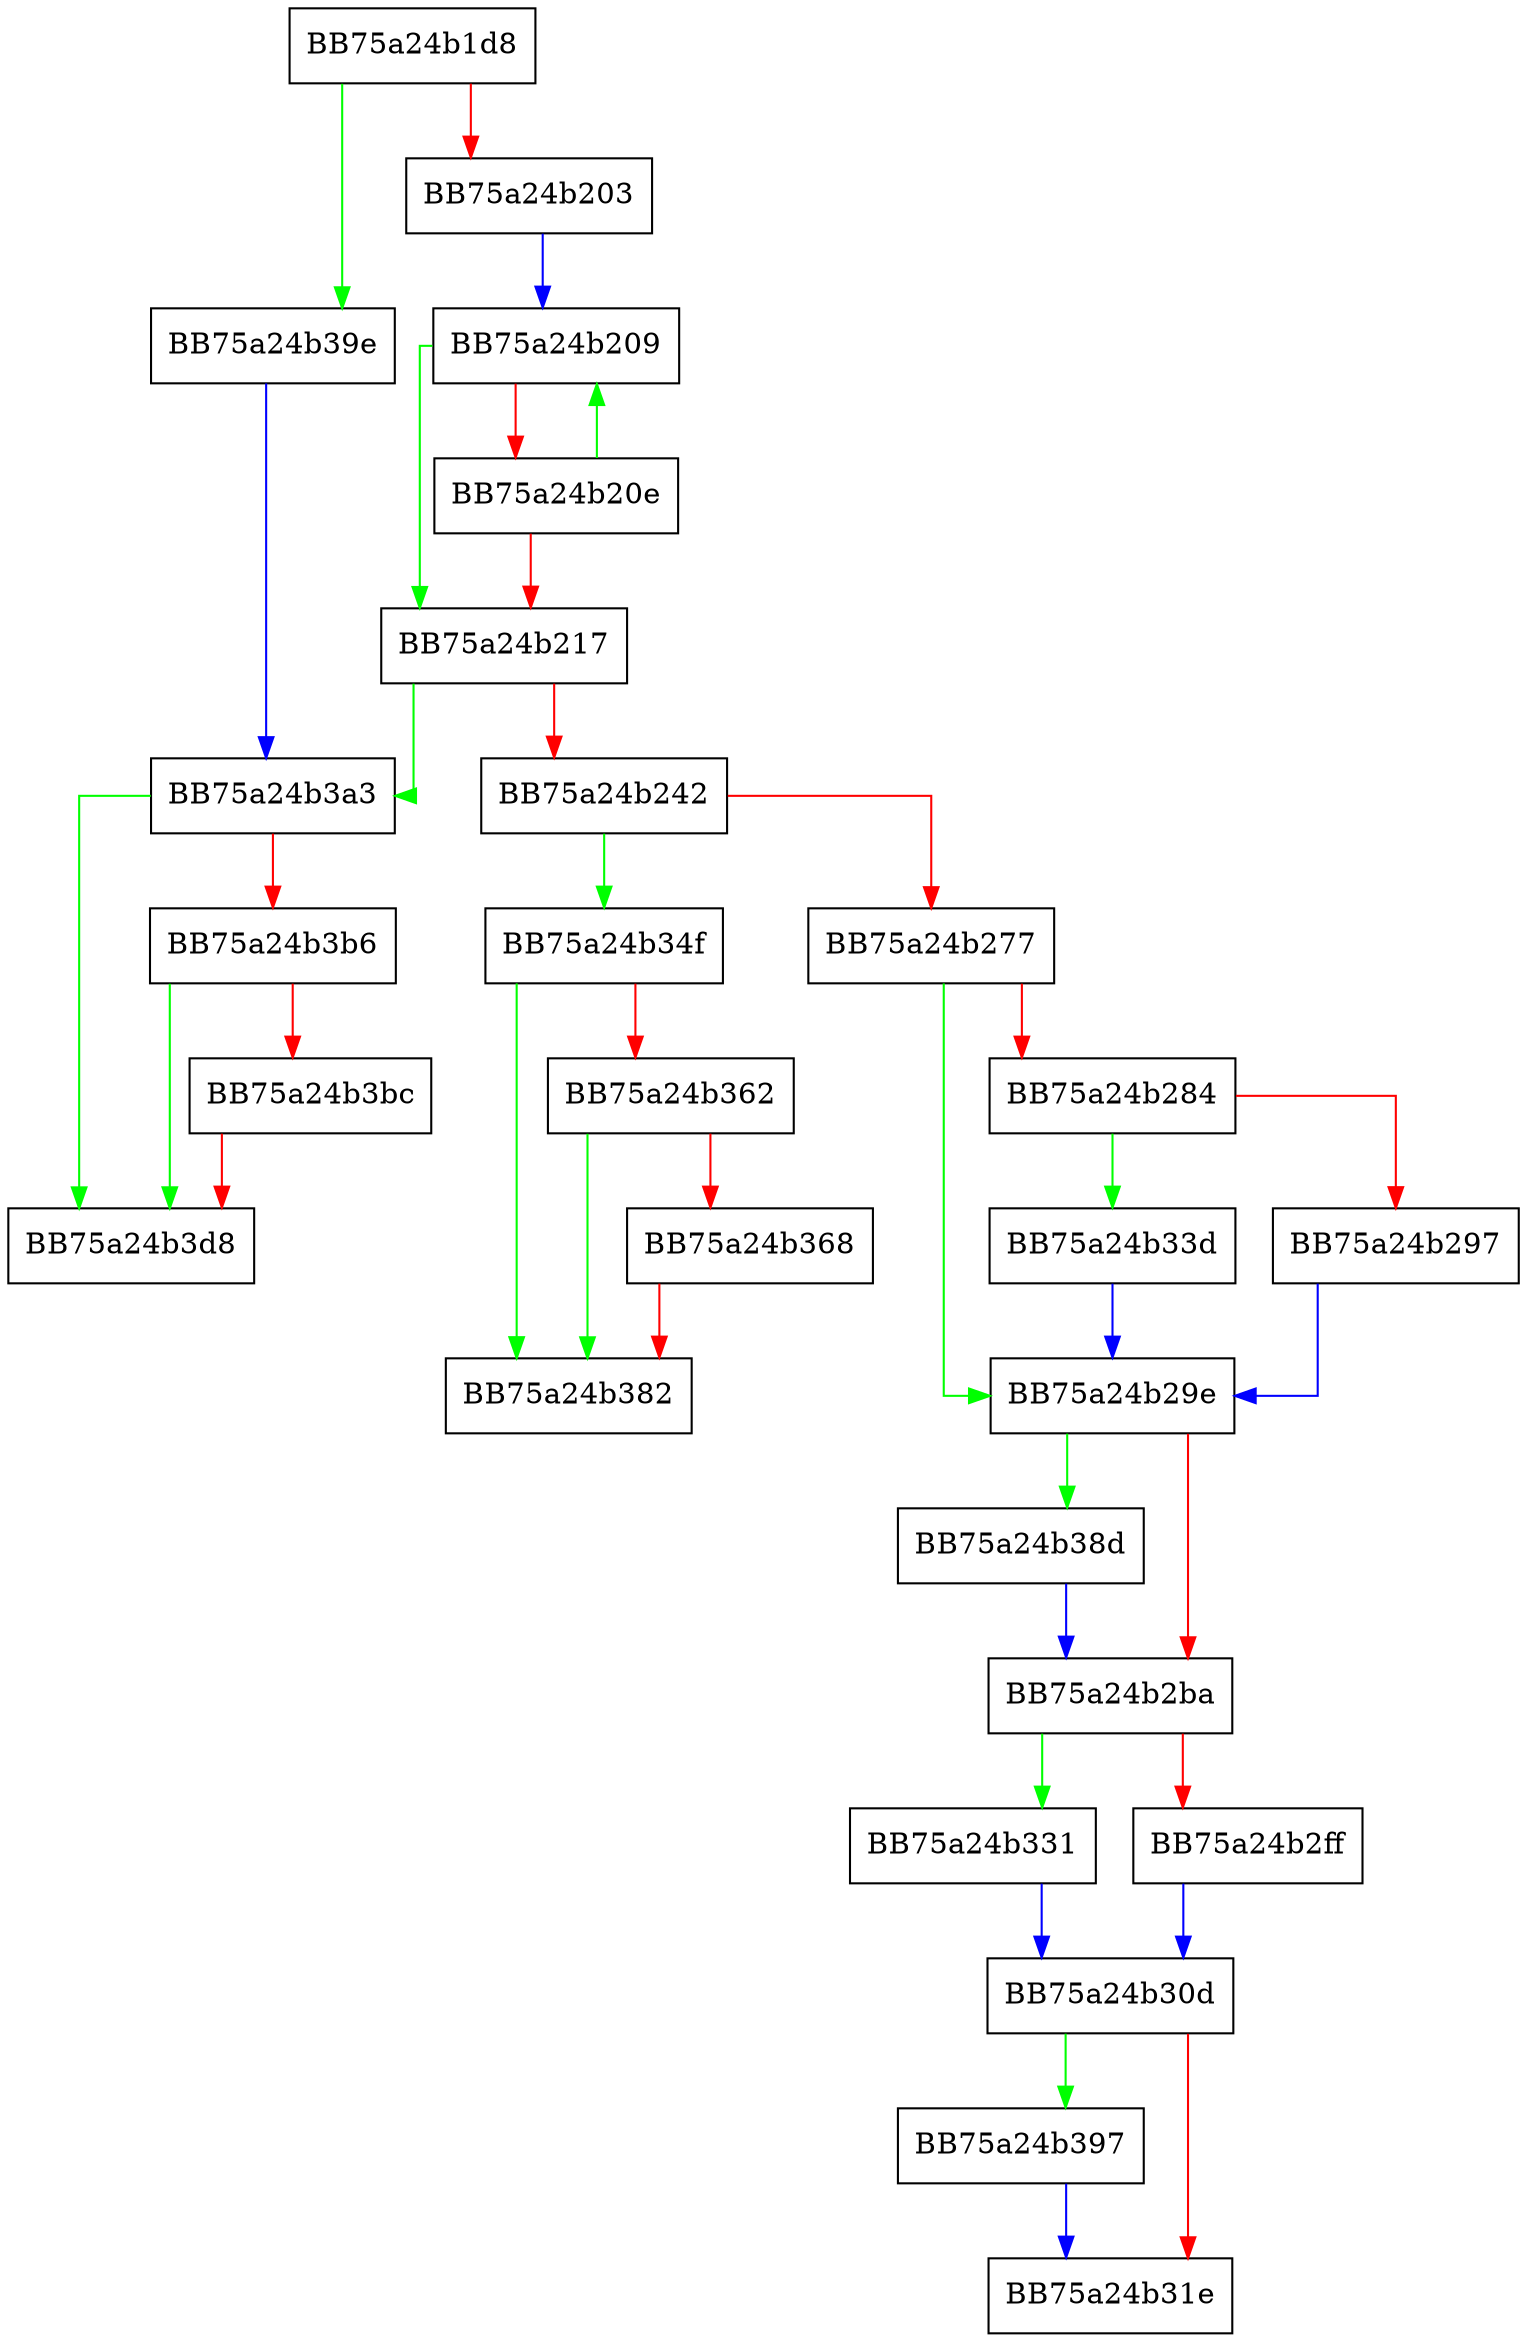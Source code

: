 digraph AddSymbolByName {
  node [shape="box"];
  graph [splines=ortho];
  BB75a24b1d8 -> BB75a24b39e [color="green"];
  BB75a24b1d8 -> BB75a24b203 [color="red"];
  BB75a24b203 -> BB75a24b209 [color="blue"];
  BB75a24b209 -> BB75a24b217 [color="green"];
  BB75a24b209 -> BB75a24b20e [color="red"];
  BB75a24b20e -> BB75a24b209 [color="green"];
  BB75a24b20e -> BB75a24b217 [color="red"];
  BB75a24b217 -> BB75a24b3a3 [color="green"];
  BB75a24b217 -> BB75a24b242 [color="red"];
  BB75a24b242 -> BB75a24b34f [color="green"];
  BB75a24b242 -> BB75a24b277 [color="red"];
  BB75a24b277 -> BB75a24b29e [color="green"];
  BB75a24b277 -> BB75a24b284 [color="red"];
  BB75a24b284 -> BB75a24b33d [color="green"];
  BB75a24b284 -> BB75a24b297 [color="red"];
  BB75a24b297 -> BB75a24b29e [color="blue"];
  BB75a24b29e -> BB75a24b38d [color="green"];
  BB75a24b29e -> BB75a24b2ba [color="red"];
  BB75a24b2ba -> BB75a24b331 [color="green"];
  BB75a24b2ba -> BB75a24b2ff [color="red"];
  BB75a24b2ff -> BB75a24b30d [color="blue"];
  BB75a24b30d -> BB75a24b397 [color="green"];
  BB75a24b30d -> BB75a24b31e [color="red"];
  BB75a24b331 -> BB75a24b30d [color="blue"];
  BB75a24b33d -> BB75a24b29e [color="blue"];
  BB75a24b34f -> BB75a24b382 [color="green"];
  BB75a24b34f -> BB75a24b362 [color="red"];
  BB75a24b362 -> BB75a24b382 [color="green"];
  BB75a24b362 -> BB75a24b368 [color="red"];
  BB75a24b368 -> BB75a24b382 [color="red"];
  BB75a24b38d -> BB75a24b2ba [color="blue"];
  BB75a24b397 -> BB75a24b31e [color="blue"];
  BB75a24b39e -> BB75a24b3a3 [color="blue"];
  BB75a24b3a3 -> BB75a24b3d8 [color="green"];
  BB75a24b3a3 -> BB75a24b3b6 [color="red"];
  BB75a24b3b6 -> BB75a24b3d8 [color="green"];
  BB75a24b3b6 -> BB75a24b3bc [color="red"];
  BB75a24b3bc -> BB75a24b3d8 [color="red"];
}